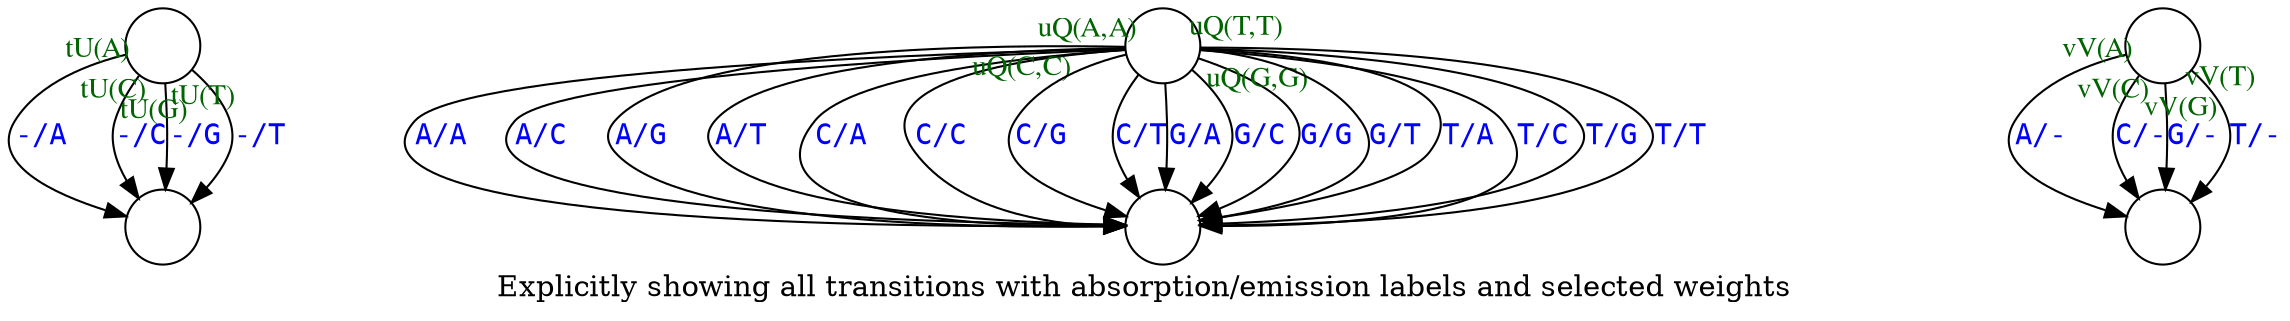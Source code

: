 digraph G {

    S [label="", shape=circle];

    I [label="", shape=circle];

    W [label="", shape=circle, ordering="out"];
    X [label="", shape=circle];

    M [label="", shape=circle];

    D [label="", shape=circle];

S->I [label="-/A" taillabel="tU(A)" labeldistance=1.4 fontcolor="blue" labelfontcolor="black" fontname="Courier" labelfontname="Times" labelfontcolor="darkgreen"];
S->I [label="-/C" taillabel="tU(C)" labeldistance=1.4 fontcolor="blue" labelfontcolor="black" fontname="Courier" labelfontname="Times" labelfontcolor="darkgreen"];
S->I [label="-/G" taillabel="tU(G)" labeldistance=1.4 fontcolor="blue" labelfontcolor="black" fontname="Courier" labelfontname="Times" labelfontcolor="darkgreen"];
S->I [label="-/T" taillabel="tU(T)" labeldistance=1.4 fontcolor="blue" labelfontcolor="black" fontname="Courier" labelfontname="Times" labelfontcolor="darkgreen"];

X->D [label="A/-" taillabel="vV(A)" labeldistance=1.4 fontcolor="blue" labelfontcolor="black" fontname="Courier" labelfontname="Times" labelfontcolor="darkgreen"];
X->D [label="C/-" taillabel="vV(C)" labeldistance=1.4 fontcolor="blue" labelfontcolor="black" fontname="Courier" labelfontname="Times" labelfontcolor="darkgreen"];
X->D [label="G/-" taillabel="vV(G)" labelangle=30 labeldistance=1.4 fontcolor="blue" labelfontcolor="black" fontname="Courier" labelfontname="Times" labelfontcolor="darkgreen"];
X->D [label="T/-" taillabel="vV(T)" labelangle=30 labeldistance=1.4 fontcolor="blue" labelfontcolor="black" fontname="Courier" labelfontname="Times" labelfontcolor="darkgreen"];

W->M [label="A/A" taillabel="uQ(A,A)" labelangle=330 labeldistance=2 fontcolor="blue" labelfontcolor="black" fontname="Courier" labelfontname="Times" labelfontcolor="darkgreen"];
W->M [label="A/C" fontcolor="blue" fontname="Courier"];
W->M [label="A/G" fontcolor="blue" fontname="Courier"];
W->M [label="A/T" fontcolor="blue" fontname="Courier"];

W->M [label="C/A" fontcolor="blue" fontname="Courier"];
W->M [label="C/C" taillabel="uQ(C,C)" labelangle=5 labeldistance=5 fontcolor="blue" labelfontcolor="black" fontname="Courier" labelfontname="Times" labelfontcolor="darkgreen"];
W->M [label="C/G" fontcolor="blue" fontname="Courier"];
W->M [label="C/T" fontcolor="blue" fontname="Courier"];

W->M [label="G/A" fontcolor="blue" fontname="Courier"];
W->M [label="G/C" fontcolor="blue" fontname="Courier"];
W->M [label="G/G" taillabel="uQ(G,G)" labelangle=0 labeldistance=3 fontcolor="blue" labelfontcolor="black" fontname="Courier" labelfontname="Times" labelfontcolor="darkgreen"];
W->M [label="G/T" fontcolor="blue" fontname="Courier"];

W->M [label="T/A" fontcolor="blue" fontname="Courier"];
W->M [label="T/C" fontcolor="blue" fontname="Courier"];
W->M [label="T/G" fontcolor="blue" fontname="Courier"];
W->M [label="T/T" taillabel="uQ(T,T)" labelangle=30 labeldistance=2 fontcolor="blue" labelfontcolor="black" fontname="Courier" labelfontname="Times" labelfontcolor="darkgreen"];

    label="Explicitly showing all transitions with absorption/emission labels and selected weights";
}
